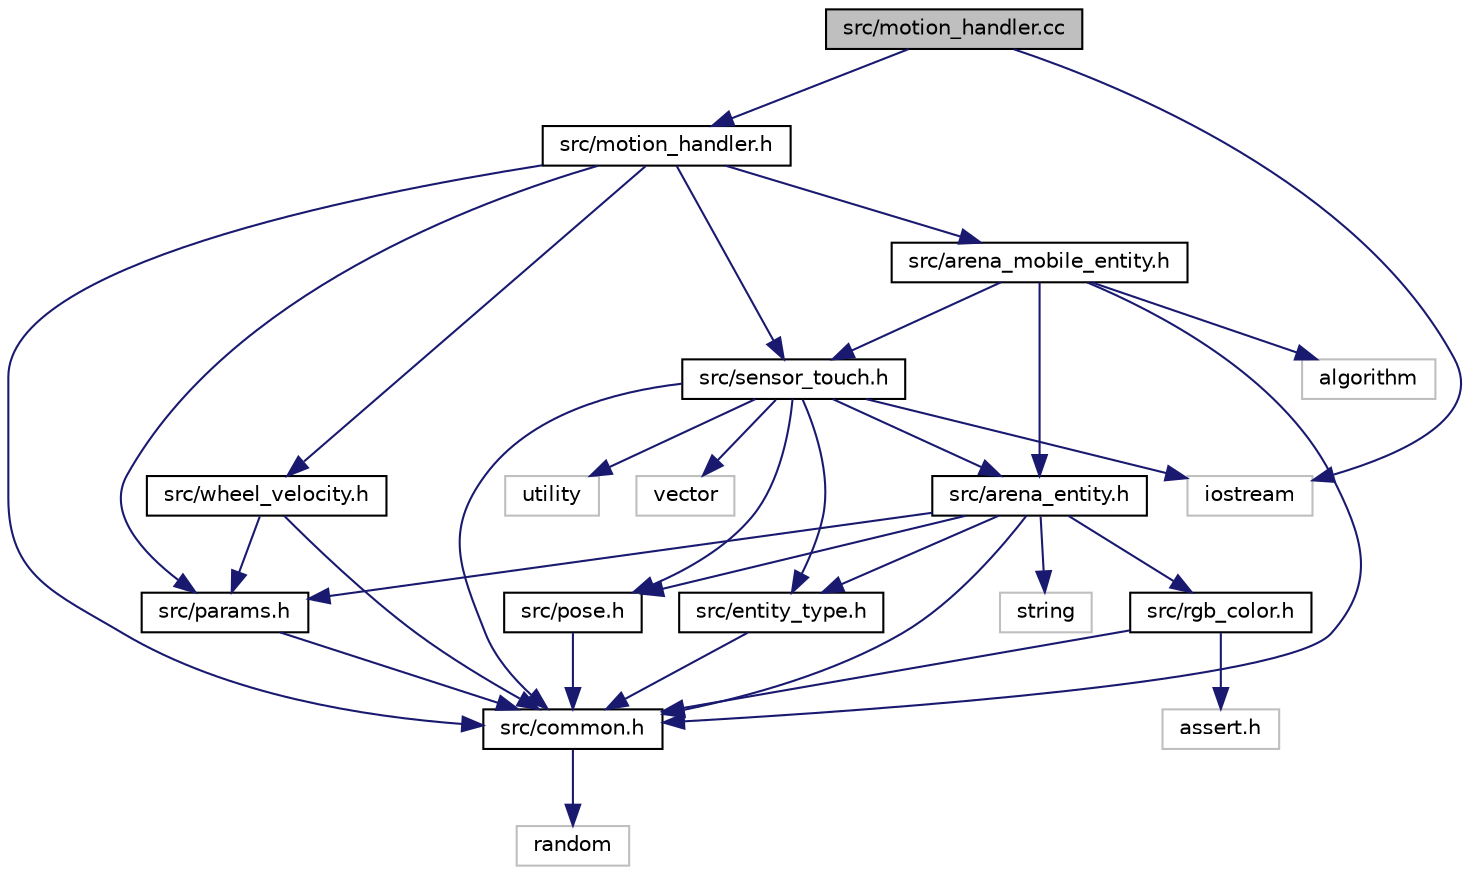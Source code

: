 digraph "src/motion_handler.cc"
{
  edge [fontname="Helvetica",fontsize="10",labelfontname="Helvetica",labelfontsize="10"];
  node [fontname="Helvetica",fontsize="10",shape=record];
  Node1 [label="src/motion_handler.cc",height=0.2,width=0.4,color="black", fillcolor="grey75", style="filled", fontcolor="black"];
  Node1 -> Node2 [color="midnightblue",fontsize="10",style="solid",fontname="Helvetica"];
  Node2 [label="src/motion_handler.h",height=0.2,width=0.4,color="black", fillcolor="white", style="filled",URL="$motion__handler_8h.html"];
  Node2 -> Node3 [color="midnightblue",fontsize="10",style="solid",fontname="Helvetica"];
  Node3 [label="src/common.h",height=0.2,width=0.4,color="black", fillcolor="white", style="filled",URL="$common_8h.html"];
  Node3 -> Node4 [color="midnightblue",fontsize="10",style="solid",fontname="Helvetica"];
  Node4 [label="random",height=0.2,width=0.4,color="grey75", fillcolor="white", style="filled"];
  Node2 -> Node5 [color="midnightblue",fontsize="10",style="solid",fontname="Helvetica"];
  Node5 [label="src/params.h",height=0.2,width=0.4,color="black", fillcolor="white", style="filled",URL="$params_8h.html"];
  Node5 -> Node3 [color="midnightblue",fontsize="10",style="solid",fontname="Helvetica"];
  Node2 -> Node6 [color="midnightblue",fontsize="10",style="solid",fontname="Helvetica"];
  Node6 [label="src/wheel_velocity.h",height=0.2,width=0.4,color="black", fillcolor="white", style="filled",URL="$wheel__velocity_8h.html"];
  Node6 -> Node3 [color="midnightblue",fontsize="10",style="solid",fontname="Helvetica"];
  Node6 -> Node5 [color="midnightblue",fontsize="10",style="solid",fontname="Helvetica"];
  Node2 -> Node7 [color="midnightblue",fontsize="10",style="solid",fontname="Helvetica"];
  Node7 [label="src/sensor_touch.h",height=0.2,width=0.4,color="black", fillcolor="white", style="filled",URL="$sensor__touch_8h.html"];
  Node7 -> Node8 [color="midnightblue",fontsize="10",style="solid",fontname="Helvetica"];
  Node8 [label="utility",height=0.2,width=0.4,color="grey75", fillcolor="white", style="filled"];
  Node7 -> Node9 [color="midnightblue",fontsize="10",style="solid",fontname="Helvetica"];
  Node9 [label="vector",height=0.2,width=0.4,color="grey75", fillcolor="white", style="filled"];
  Node7 -> Node10 [color="midnightblue",fontsize="10",style="solid",fontname="Helvetica"];
  Node10 [label="iostream",height=0.2,width=0.4,color="grey75", fillcolor="white", style="filled"];
  Node7 -> Node3 [color="midnightblue",fontsize="10",style="solid",fontname="Helvetica"];
  Node7 -> Node11 [color="midnightblue",fontsize="10",style="solid",fontname="Helvetica"];
  Node11 [label="src/pose.h",height=0.2,width=0.4,color="black", fillcolor="white", style="filled",URL="$pose_8h.html"];
  Node11 -> Node3 [color="midnightblue",fontsize="10",style="solid",fontname="Helvetica"];
  Node7 -> Node12 [color="midnightblue",fontsize="10",style="solid",fontname="Helvetica"];
  Node12 [label="src/entity_type.h",height=0.2,width=0.4,color="black", fillcolor="white", style="filled",URL="$entity__type_8h.html"];
  Node12 -> Node3 [color="midnightblue",fontsize="10",style="solid",fontname="Helvetica"];
  Node7 -> Node13 [color="midnightblue",fontsize="10",style="solid",fontname="Helvetica"];
  Node13 [label="src/arena_entity.h",height=0.2,width=0.4,color="black", fillcolor="white", style="filled",URL="$arena__entity_8h.html"];
  Node13 -> Node14 [color="midnightblue",fontsize="10",style="solid",fontname="Helvetica"];
  Node14 [label="string",height=0.2,width=0.4,color="grey75", fillcolor="white", style="filled"];
  Node13 -> Node3 [color="midnightblue",fontsize="10",style="solid",fontname="Helvetica"];
  Node13 -> Node12 [color="midnightblue",fontsize="10",style="solid",fontname="Helvetica"];
  Node13 -> Node5 [color="midnightblue",fontsize="10",style="solid",fontname="Helvetica"];
  Node13 -> Node11 [color="midnightblue",fontsize="10",style="solid",fontname="Helvetica"];
  Node13 -> Node15 [color="midnightblue",fontsize="10",style="solid",fontname="Helvetica"];
  Node15 [label="src/rgb_color.h",height=0.2,width=0.4,color="black", fillcolor="white", style="filled",URL="$rgb__color_8h.html"];
  Node15 -> Node16 [color="midnightblue",fontsize="10",style="solid",fontname="Helvetica"];
  Node16 [label="assert.h",height=0.2,width=0.4,color="grey75", fillcolor="white", style="filled"];
  Node15 -> Node3 [color="midnightblue",fontsize="10",style="solid",fontname="Helvetica"];
  Node2 -> Node17 [color="midnightblue",fontsize="10",style="solid",fontname="Helvetica"];
  Node17 [label="src/arena_mobile_entity.h",height=0.2,width=0.4,color="black", fillcolor="white", style="filled",URL="$arena__mobile__entity_8h.html"];
  Node17 -> Node18 [color="midnightblue",fontsize="10",style="solid",fontname="Helvetica"];
  Node18 [label="algorithm",height=0.2,width=0.4,color="grey75", fillcolor="white", style="filled"];
  Node17 -> Node13 [color="midnightblue",fontsize="10",style="solid",fontname="Helvetica"];
  Node17 -> Node3 [color="midnightblue",fontsize="10",style="solid",fontname="Helvetica"];
  Node17 -> Node7 [color="midnightblue",fontsize="10",style="solid",fontname="Helvetica"];
  Node1 -> Node10 [color="midnightblue",fontsize="10",style="solid",fontname="Helvetica"];
}
